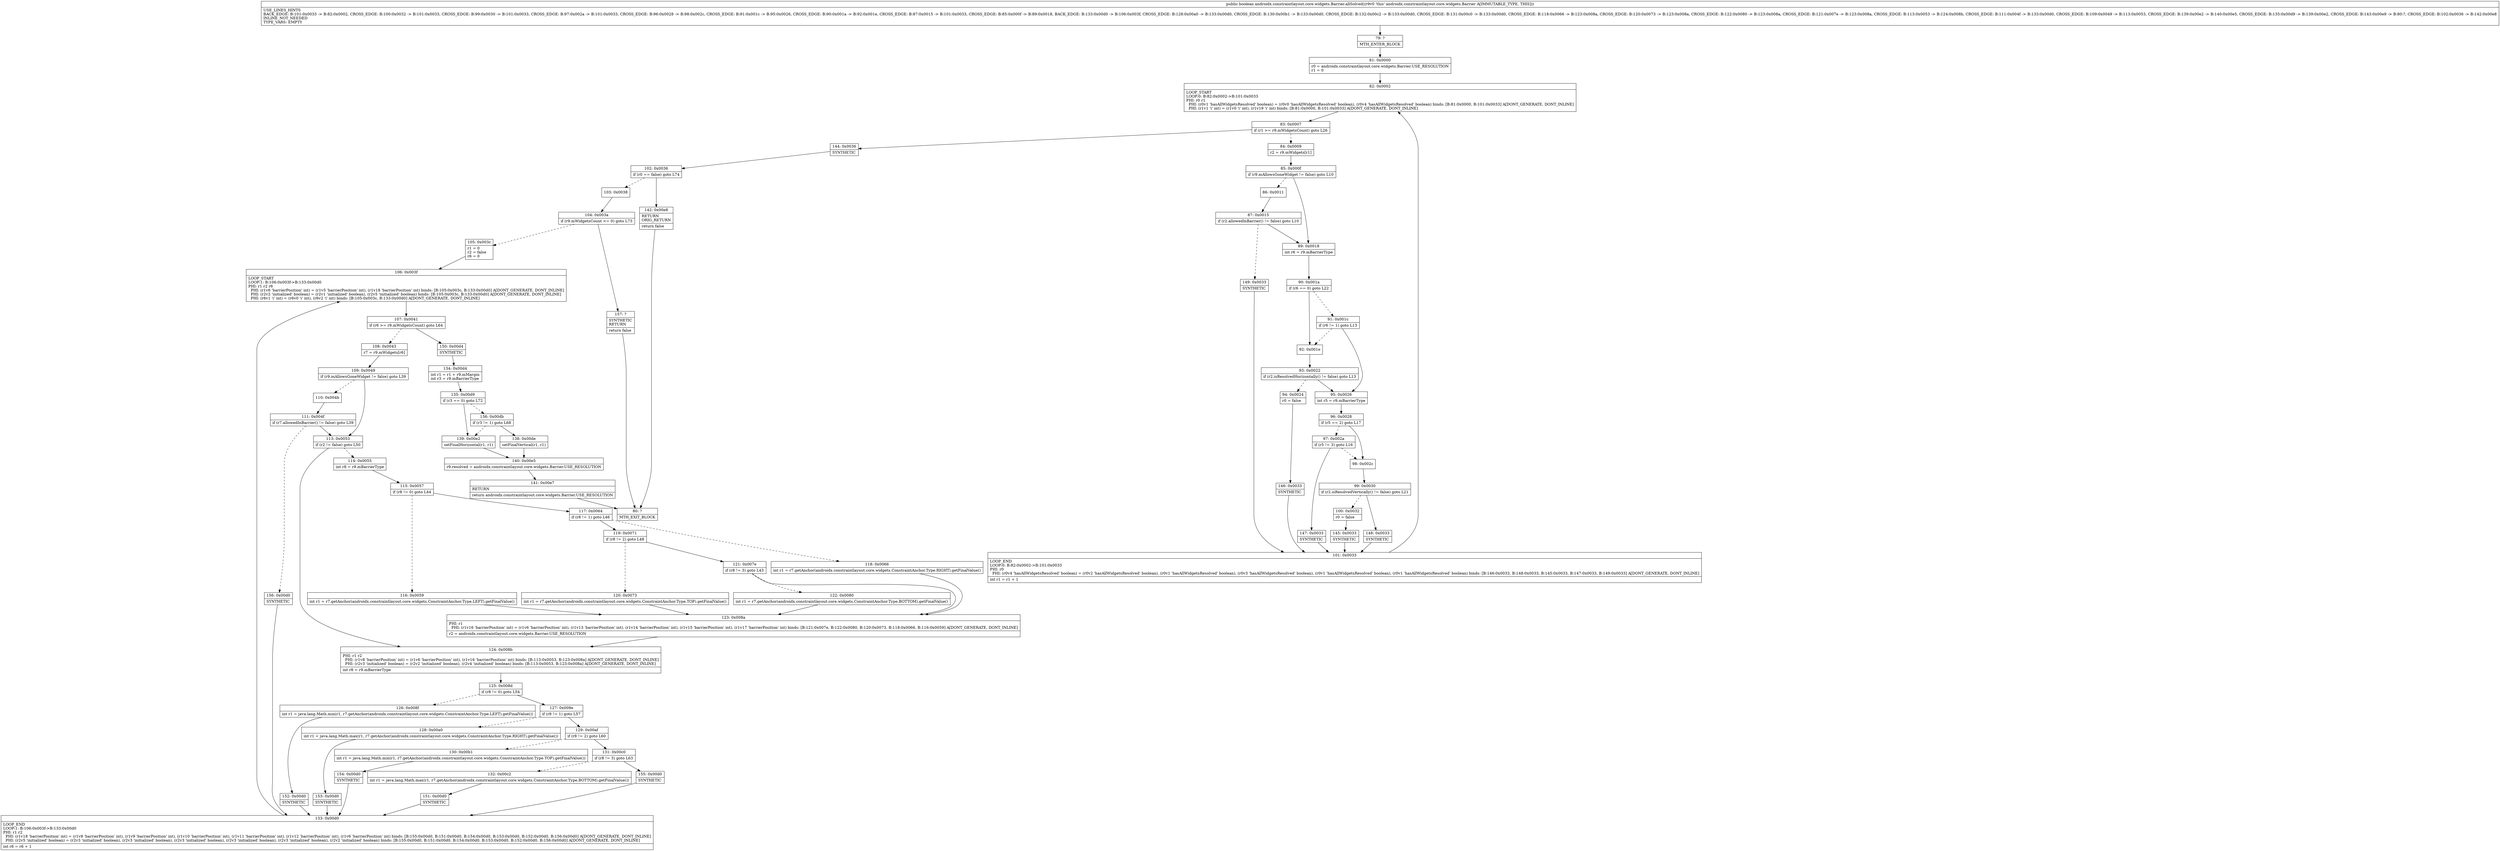 digraph "CFG forandroidx.constraintlayout.core.widgets.Barrier.allSolved()Z" {
Node_79 [shape=record,label="{79\:\ ?|MTH_ENTER_BLOCK\l}"];
Node_81 [shape=record,label="{81\:\ 0x0000|r0 = androidx.constraintlayout.core.widgets.Barrier.USE_RESOLUTION\lr1 = 0\l}"];
Node_82 [shape=record,label="{82\:\ 0x0002|LOOP_START\lLOOP:0: B:82:0x0002\-\>B:101:0x0033\lPHI: r0 r1 \l  PHI: (r0v1 'hasAllWidgetsResolved' boolean) = (r0v0 'hasAllWidgetsResolved' boolean), (r0v4 'hasAllWidgetsResolved' boolean) binds: [B:81:0x0000, B:101:0x0033] A[DONT_GENERATE, DONT_INLINE]\l  PHI: (r1v1 'i' int) = (r1v0 'i' int), (r1v19 'i' int) binds: [B:81:0x0000, B:101:0x0033] A[DONT_GENERATE, DONT_INLINE]\l}"];
Node_83 [shape=record,label="{83\:\ 0x0007|if (r1 \>= r9.mWidgetsCount) goto L26\l}"];
Node_84 [shape=record,label="{84\:\ 0x0009|r2 = r9.mWidgets[r1]\l}"];
Node_85 [shape=record,label="{85\:\ 0x000f|if (r9.mAllowsGoneWidget != false) goto L10\l}"];
Node_86 [shape=record,label="{86\:\ 0x0011}"];
Node_87 [shape=record,label="{87\:\ 0x0015|if (r2.allowedInBarrier() != false) goto L10\l}"];
Node_149 [shape=record,label="{149\:\ 0x0033|SYNTHETIC\l}"];
Node_101 [shape=record,label="{101\:\ 0x0033|LOOP_END\lLOOP:0: B:82:0x0002\-\>B:101:0x0033\lPHI: r0 \l  PHI: (r0v4 'hasAllWidgetsResolved' boolean) = (r0v2 'hasAllWidgetsResolved' boolean), (r0v1 'hasAllWidgetsResolved' boolean), (r0v3 'hasAllWidgetsResolved' boolean), (r0v1 'hasAllWidgetsResolved' boolean), (r0v1 'hasAllWidgetsResolved' boolean) binds: [B:146:0x0033, B:148:0x0033, B:145:0x0033, B:147:0x0033, B:149:0x0033] A[DONT_GENERATE, DONT_INLINE]\l|int r1 = r1 + 1\l}"];
Node_89 [shape=record,label="{89\:\ 0x0018|int r6 = r9.mBarrierType\l}"];
Node_90 [shape=record,label="{90\:\ 0x001a|if (r6 == 0) goto L22\l}"];
Node_91 [shape=record,label="{91\:\ 0x001c|if (r6 != 1) goto L13\l}"];
Node_95 [shape=record,label="{95\:\ 0x0026|int r5 = r9.mBarrierType\l}"];
Node_96 [shape=record,label="{96\:\ 0x0028|if (r5 == 2) goto L17\l}"];
Node_97 [shape=record,label="{97\:\ 0x002a|if (r5 != 3) goto L16\l}"];
Node_147 [shape=record,label="{147\:\ 0x0033|SYNTHETIC\l}"];
Node_98 [shape=record,label="{98\:\ 0x002c}"];
Node_99 [shape=record,label="{99\:\ 0x0030|if (r2.isResolvedVertically() != false) goto L21\l}"];
Node_100 [shape=record,label="{100\:\ 0x0032|r0 = false\l}"];
Node_145 [shape=record,label="{145\:\ 0x0033|SYNTHETIC\l}"];
Node_148 [shape=record,label="{148\:\ 0x0033|SYNTHETIC\l}"];
Node_92 [shape=record,label="{92\:\ 0x001e}"];
Node_93 [shape=record,label="{93\:\ 0x0022|if (r2.isResolvedHorizontally() != false) goto L13\l}"];
Node_94 [shape=record,label="{94\:\ 0x0024|r0 = false\l}"];
Node_146 [shape=record,label="{146\:\ 0x0033|SYNTHETIC\l}"];
Node_144 [shape=record,label="{144\:\ 0x0036|SYNTHETIC\l}"];
Node_102 [shape=record,label="{102\:\ 0x0036|if (r0 == false) goto L74\l}"];
Node_103 [shape=record,label="{103\:\ 0x0038}"];
Node_104 [shape=record,label="{104\:\ 0x003a|if (r9.mWidgetsCount \<= 0) goto L73\l}"];
Node_105 [shape=record,label="{105\:\ 0x003c|r1 = 0\lr2 = false\lr6 = 0\l}"];
Node_106 [shape=record,label="{106\:\ 0x003f|LOOP_START\lLOOP:1: B:106:0x003f\-\>B:133:0x00d0\lPHI: r1 r2 r6 \l  PHI: (r1v6 'barrierPosition' int) = (r1v5 'barrierPosition' int), (r1v18 'barrierPosition' int) binds: [B:105:0x003c, B:133:0x00d0] A[DONT_GENERATE, DONT_INLINE]\l  PHI: (r2v2 'initialized' boolean) = (r2v1 'initialized' boolean), (r2v5 'initialized' boolean) binds: [B:105:0x003c, B:133:0x00d0] A[DONT_GENERATE, DONT_INLINE]\l  PHI: (r6v1 'i' int) = (r6v0 'i' int), (r6v2 'i' int) binds: [B:105:0x003c, B:133:0x00d0] A[DONT_GENERATE, DONT_INLINE]\l}"];
Node_107 [shape=record,label="{107\:\ 0x0041|if (r6 \>= r9.mWidgetsCount) goto L64\l}"];
Node_108 [shape=record,label="{108\:\ 0x0043|r7 = r9.mWidgets[r6]\l}"];
Node_109 [shape=record,label="{109\:\ 0x0049|if (r9.mAllowsGoneWidget != false) goto L39\l}"];
Node_110 [shape=record,label="{110\:\ 0x004b}"];
Node_111 [shape=record,label="{111\:\ 0x004f|if (r7.allowedInBarrier() != false) goto L39\l}"];
Node_156 [shape=record,label="{156\:\ 0x00d0|SYNTHETIC\l}"];
Node_133 [shape=record,label="{133\:\ 0x00d0|LOOP_END\lLOOP:1: B:106:0x003f\-\>B:133:0x00d0\lPHI: r1 r2 \l  PHI: (r1v18 'barrierPosition' int) = (r1v8 'barrierPosition' int), (r1v9 'barrierPosition' int), (r1v10 'barrierPosition' int), (r1v11 'barrierPosition' int), (r1v12 'barrierPosition' int), (r1v6 'barrierPosition' int) binds: [B:155:0x00d0, B:151:0x00d0, B:154:0x00d0, B:153:0x00d0, B:152:0x00d0, B:156:0x00d0] A[DONT_GENERATE, DONT_INLINE]\l  PHI: (r2v5 'initialized' boolean) = (r2v3 'initialized' boolean), (r2v3 'initialized' boolean), (r2v3 'initialized' boolean), (r2v3 'initialized' boolean), (r2v3 'initialized' boolean), (r2v2 'initialized' boolean) binds: [B:155:0x00d0, B:151:0x00d0, B:154:0x00d0, B:153:0x00d0, B:152:0x00d0, B:156:0x00d0] A[DONT_GENERATE, DONT_INLINE]\l|int r6 = r6 + 1\l}"];
Node_113 [shape=record,label="{113\:\ 0x0053|if (r2 != false) goto L50\l}"];
Node_114 [shape=record,label="{114\:\ 0x0055|int r8 = r9.mBarrierType\l}"];
Node_115 [shape=record,label="{115\:\ 0x0057|if (r8 != 0) goto L44\l}"];
Node_116 [shape=record,label="{116\:\ 0x0059|int r1 = r7.getAnchor(androidx.constraintlayout.core.widgets.ConstraintAnchor.Type.LEFT).getFinalValue()\l}"];
Node_123 [shape=record,label="{123\:\ 0x008a|PHI: r1 \l  PHI: (r1v16 'barrierPosition' int) = (r1v6 'barrierPosition' int), (r1v13 'barrierPosition' int), (r1v14 'barrierPosition' int), (r1v15 'barrierPosition' int), (r1v17 'barrierPosition' int) binds: [B:121:0x007e, B:122:0x0080, B:120:0x0073, B:118:0x0066, B:116:0x0059] A[DONT_GENERATE, DONT_INLINE]\l|r2 = androidx.constraintlayout.core.widgets.Barrier.USE_RESOLUTION\l}"];
Node_117 [shape=record,label="{117\:\ 0x0064|if (r8 != 1) goto L46\l}"];
Node_118 [shape=record,label="{118\:\ 0x0066|int r1 = r7.getAnchor(androidx.constraintlayout.core.widgets.ConstraintAnchor.Type.RIGHT).getFinalValue()\l}"];
Node_119 [shape=record,label="{119\:\ 0x0071|if (r8 != 2) goto L48\l}"];
Node_120 [shape=record,label="{120\:\ 0x0073|int r1 = r7.getAnchor(androidx.constraintlayout.core.widgets.ConstraintAnchor.Type.TOP).getFinalValue()\l}"];
Node_121 [shape=record,label="{121\:\ 0x007e|if (r8 != 3) goto L43\l}"];
Node_122 [shape=record,label="{122\:\ 0x0080|int r1 = r7.getAnchor(androidx.constraintlayout.core.widgets.ConstraintAnchor.Type.BOTTOM).getFinalValue()\l}"];
Node_124 [shape=record,label="{124\:\ 0x008b|PHI: r1 r2 \l  PHI: (r1v8 'barrierPosition' int) = (r1v6 'barrierPosition' int), (r1v16 'barrierPosition' int) binds: [B:113:0x0053, B:123:0x008a] A[DONT_GENERATE, DONT_INLINE]\l  PHI: (r2v3 'initialized' boolean) = (r2v2 'initialized' boolean), (r2v4 'initialized' boolean) binds: [B:113:0x0053, B:123:0x008a] A[DONT_GENERATE, DONT_INLINE]\l|int r8 = r9.mBarrierType\l}"];
Node_125 [shape=record,label="{125\:\ 0x008d|if (r8 != 0) goto L54\l}"];
Node_126 [shape=record,label="{126\:\ 0x008f|int r1 = java.lang.Math.min(r1, r7.getAnchor(androidx.constraintlayout.core.widgets.ConstraintAnchor.Type.LEFT).getFinalValue())\l}"];
Node_152 [shape=record,label="{152\:\ 0x00d0|SYNTHETIC\l}"];
Node_127 [shape=record,label="{127\:\ 0x009e|if (r8 != 1) goto L57\l}"];
Node_128 [shape=record,label="{128\:\ 0x00a0|int r1 = java.lang.Math.max(r1, r7.getAnchor(androidx.constraintlayout.core.widgets.ConstraintAnchor.Type.RIGHT).getFinalValue())\l}"];
Node_153 [shape=record,label="{153\:\ 0x00d0|SYNTHETIC\l}"];
Node_129 [shape=record,label="{129\:\ 0x00af|if (r8 != 2) goto L60\l}"];
Node_130 [shape=record,label="{130\:\ 0x00b1|int r1 = java.lang.Math.min(r1, r7.getAnchor(androidx.constraintlayout.core.widgets.ConstraintAnchor.Type.TOP).getFinalValue())\l}"];
Node_154 [shape=record,label="{154\:\ 0x00d0|SYNTHETIC\l}"];
Node_131 [shape=record,label="{131\:\ 0x00c0|if (r8 != 3) goto L63\l}"];
Node_132 [shape=record,label="{132\:\ 0x00c2|int r1 = java.lang.Math.max(r1, r7.getAnchor(androidx.constraintlayout.core.widgets.ConstraintAnchor.Type.BOTTOM).getFinalValue())\l}"];
Node_151 [shape=record,label="{151\:\ 0x00d0|SYNTHETIC\l}"];
Node_155 [shape=record,label="{155\:\ 0x00d0|SYNTHETIC\l}"];
Node_150 [shape=record,label="{150\:\ 0x00d4|SYNTHETIC\l}"];
Node_134 [shape=record,label="{134\:\ 0x00d4|int r1 = r1 + r9.mMargin\lint r3 = r9.mBarrierType\l}"];
Node_135 [shape=record,label="{135\:\ 0x00d9|if (r3 == 0) goto L72\l}"];
Node_136 [shape=record,label="{136\:\ 0x00db|if (r3 != 1) goto L68\l}"];
Node_138 [shape=record,label="{138\:\ 0x00de|setFinalVertical(r1, r1)\l}"];
Node_140 [shape=record,label="{140\:\ 0x00e5|r9.resolved = androidx.constraintlayout.core.widgets.Barrier.USE_RESOLUTION\l}"];
Node_141 [shape=record,label="{141\:\ 0x00e7|RETURN\l|return androidx.constraintlayout.core.widgets.Barrier.USE_RESOLUTION\l}"];
Node_80 [shape=record,label="{80\:\ ?|MTH_EXIT_BLOCK\l}"];
Node_139 [shape=record,label="{139\:\ 0x00e2|setFinalHorizontal(r1, r1)\l}"];
Node_157 [shape=record,label="{157\:\ ?|SYNTHETIC\lRETURN\l|return false\l}"];
Node_142 [shape=record,label="{142\:\ 0x00e8|RETURN\lORIG_RETURN\l|return false\l}"];
MethodNode[shape=record,label="{public boolean androidx.constraintlayout.core.widgets.Barrier.allSolved((r9v0 'this' androidx.constraintlayout.core.widgets.Barrier A[IMMUTABLE_TYPE, THIS]))  | USE_LINES_HINTS\lBACK_EDGE: B:101:0x0033 \-\> B:82:0x0002, CROSS_EDGE: B:100:0x0032 \-\> B:101:0x0033, CROSS_EDGE: B:99:0x0030 \-\> B:101:0x0033, CROSS_EDGE: B:97:0x002a \-\> B:101:0x0033, CROSS_EDGE: B:96:0x0028 \-\> B:98:0x002c, CROSS_EDGE: B:91:0x001c \-\> B:95:0x0026, CROSS_EDGE: B:90:0x001a \-\> B:92:0x001e, CROSS_EDGE: B:87:0x0015 \-\> B:101:0x0033, CROSS_EDGE: B:85:0x000f \-\> B:89:0x0018, BACK_EDGE: B:133:0x00d0 \-\> B:106:0x003f, CROSS_EDGE: B:128:0x00a0 \-\> B:133:0x00d0, CROSS_EDGE: B:130:0x00b1 \-\> B:133:0x00d0, CROSS_EDGE: B:132:0x00c2 \-\> B:133:0x00d0, CROSS_EDGE: B:131:0x00c0 \-\> B:133:0x00d0, CROSS_EDGE: B:118:0x0066 \-\> B:123:0x008a, CROSS_EDGE: B:120:0x0073 \-\> B:123:0x008a, CROSS_EDGE: B:122:0x0080 \-\> B:123:0x008a, CROSS_EDGE: B:121:0x007e \-\> B:123:0x008a, CROSS_EDGE: B:113:0x0053 \-\> B:124:0x008b, CROSS_EDGE: B:111:0x004f \-\> B:133:0x00d0, CROSS_EDGE: B:109:0x0049 \-\> B:113:0x0053, CROSS_EDGE: B:139:0x00e2 \-\> B:140:0x00e5, CROSS_EDGE: B:135:0x00d9 \-\> B:139:0x00e2, CROSS_EDGE: B:143:0x00e9 \-\> B:80:?, CROSS_EDGE: B:102:0x0036 \-\> B:142:0x00e8\lINLINE_NOT_NEEDED\lTYPE_VARS: EMPTY\l}"];
MethodNode -> Node_79;Node_79 -> Node_81;
Node_81 -> Node_82;
Node_82 -> Node_83;
Node_83 -> Node_84[style=dashed];
Node_83 -> Node_144;
Node_84 -> Node_85;
Node_85 -> Node_86[style=dashed];
Node_85 -> Node_89;
Node_86 -> Node_87;
Node_87 -> Node_89;
Node_87 -> Node_149[style=dashed];
Node_149 -> Node_101;
Node_101 -> Node_82;
Node_89 -> Node_90;
Node_90 -> Node_91[style=dashed];
Node_90 -> Node_92;
Node_91 -> Node_92[style=dashed];
Node_91 -> Node_95;
Node_95 -> Node_96;
Node_96 -> Node_97[style=dashed];
Node_96 -> Node_98;
Node_97 -> Node_98[style=dashed];
Node_97 -> Node_147;
Node_147 -> Node_101;
Node_98 -> Node_99;
Node_99 -> Node_100[style=dashed];
Node_99 -> Node_148;
Node_100 -> Node_145;
Node_145 -> Node_101;
Node_148 -> Node_101;
Node_92 -> Node_93;
Node_93 -> Node_94[style=dashed];
Node_93 -> Node_95;
Node_94 -> Node_146;
Node_146 -> Node_101;
Node_144 -> Node_102;
Node_102 -> Node_103[style=dashed];
Node_102 -> Node_142;
Node_103 -> Node_104;
Node_104 -> Node_105[style=dashed];
Node_104 -> Node_157;
Node_105 -> Node_106;
Node_106 -> Node_107;
Node_107 -> Node_108[style=dashed];
Node_107 -> Node_150;
Node_108 -> Node_109;
Node_109 -> Node_110[style=dashed];
Node_109 -> Node_113;
Node_110 -> Node_111;
Node_111 -> Node_113;
Node_111 -> Node_156[style=dashed];
Node_156 -> Node_133;
Node_133 -> Node_106;
Node_113 -> Node_114[style=dashed];
Node_113 -> Node_124;
Node_114 -> Node_115;
Node_115 -> Node_116[style=dashed];
Node_115 -> Node_117;
Node_116 -> Node_123;
Node_123 -> Node_124;
Node_117 -> Node_118[style=dashed];
Node_117 -> Node_119;
Node_118 -> Node_123;
Node_119 -> Node_120[style=dashed];
Node_119 -> Node_121;
Node_120 -> Node_123;
Node_121 -> Node_122[style=dashed];
Node_121 -> Node_123;
Node_122 -> Node_123;
Node_124 -> Node_125;
Node_125 -> Node_126[style=dashed];
Node_125 -> Node_127;
Node_126 -> Node_152;
Node_152 -> Node_133;
Node_127 -> Node_128[style=dashed];
Node_127 -> Node_129;
Node_128 -> Node_153;
Node_153 -> Node_133;
Node_129 -> Node_130[style=dashed];
Node_129 -> Node_131;
Node_130 -> Node_154;
Node_154 -> Node_133;
Node_131 -> Node_132[style=dashed];
Node_131 -> Node_155;
Node_132 -> Node_151;
Node_151 -> Node_133;
Node_155 -> Node_133;
Node_150 -> Node_134;
Node_134 -> Node_135;
Node_135 -> Node_136[style=dashed];
Node_135 -> Node_139;
Node_136 -> Node_138;
Node_136 -> Node_139[style=dashed];
Node_138 -> Node_140;
Node_140 -> Node_141;
Node_141 -> Node_80;
Node_139 -> Node_140;
Node_157 -> Node_80;
Node_142 -> Node_80;
}

